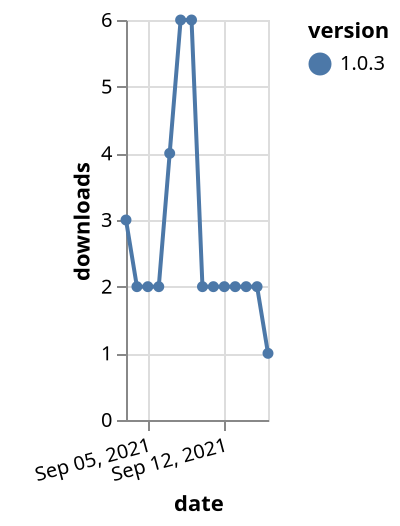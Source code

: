 {"$schema": "https://vega.github.io/schema/vega-lite/v5.json", "description": "A simple bar chart with embedded data.", "data": {"values": [{"date": "2021-09-03", "total": 2639, "delta": 3, "version": "1.0.3"}, {"date": "2021-09-04", "total": 2641, "delta": 2, "version": "1.0.3"}, {"date": "2021-09-05", "total": 2643, "delta": 2, "version": "1.0.3"}, {"date": "2021-09-06", "total": 2645, "delta": 2, "version": "1.0.3"}, {"date": "2021-09-07", "total": 2649, "delta": 4, "version": "1.0.3"}, {"date": "2021-09-08", "total": 2655, "delta": 6, "version": "1.0.3"}, {"date": "2021-09-09", "total": 2661, "delta": 6, "version": "1.0.3"}, {"date": "2021-09-10", "total": 2663, "delta": 2, "version": "1.0.3"}, {"date": "2021-09-11", "total": 2665, "delta": 2, "version": "1.0.3"}, {"date": "2021-09-12", "total": 2667, "delta": 2, "version": "1.0.3"}, {"date": "2021-09-13", "total": 2669, "delta": 2, "version": "1.0.3"}, {"date": "2021-09-14", "total": 2671, "delta": 2, "version": "1.0.3"}, {"date": "2021-09-15", "total": 2673, "delta": 2, "version": "1.0.3"}, {"date": "2021-09-16", "total": 2674, "delta": 1, "version": "1.0.3"}]}, "width": "container", "mark": {"type": "line", "point": {"filled": true}}, "encoding": {"x": {"field": "date", "type": "temporal", "timeUnit": "yearmonthdate", "title": "date", "axis": {"labelAngle": -15}}, "y": {"field": "delta", "type": "quantitative", "title": "downloads"}, "color": {"field": "version", "type": "nominal"}, "tooltip": {"field": "delta"}}}